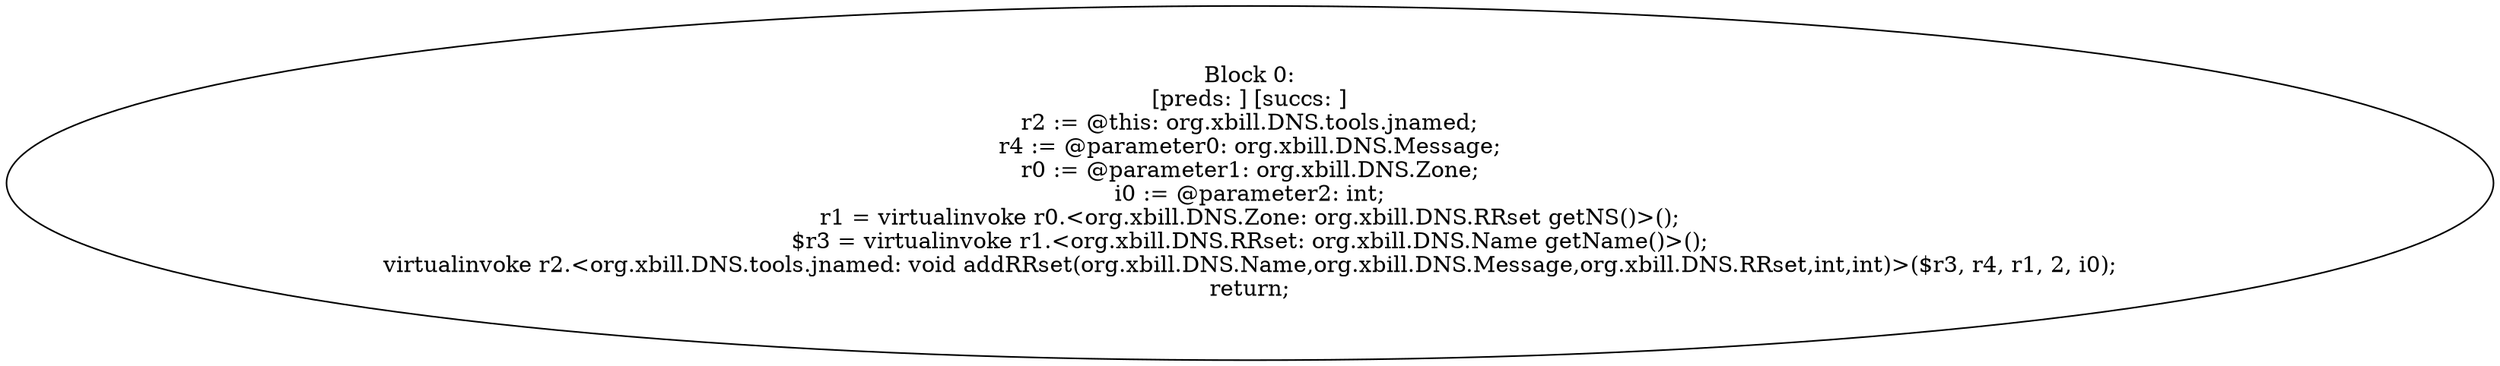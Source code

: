 digraph "unitGraph" {
    "Block 0:
[preds: ] [succs: ]
r2 := @this: org.xbill.DNS.tools.jnamed;
r4 := @parameter0: org.xbill.DNS.Message;
r0 := @parameter1: org.xbill.DNS.Zone;
i0 := @parameter2: int;
r1 = virtualinvoke r0.<org.xbill.DNS.Zone: org.xbill.DNS.RRset getNS()>();
$r3 = virtualinvoke r1.<org.xbill.DNS.RRset: org.xbill.DNS.Name getName()>();
virtualinvoke r2.<org.xbill.DNS.tools.jnamed: void addRRset(org.xbill.DNS.Name,org.xbill.DNS.Message,org.xbill.DNS.RRset,int,int)>($r3, r4, r1, 2, i0);
return;
"
}
